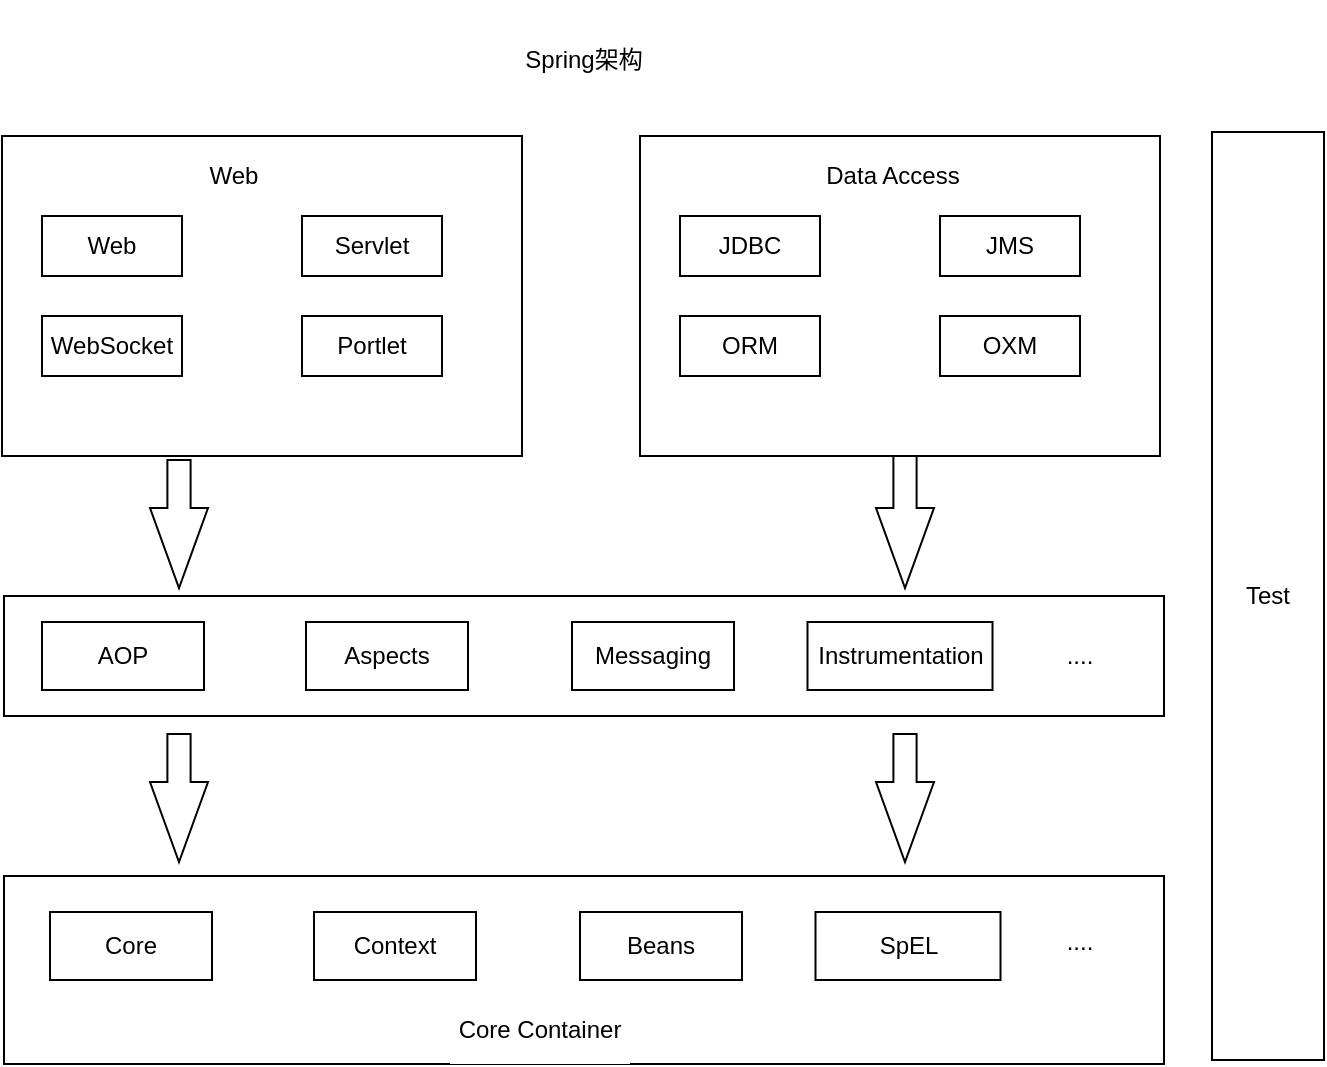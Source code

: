 <mxfile version="18.0.6" type="device"><diagram id="E-9zz188UqiwYukNeYes" name="第 1 页"><mxGraphModel dx="1102" dy="857" grid="1" gridSize="10" guides="1" tooltips="1" connect="1" arrows="1" fold="1" page="1" pageScale="1" pageWidth="827" pageHeight="1169" background="none" math="0" shadow="0"><root><mxCell id="0"/><mxCell id="1" parent="0"/><mxCell id="clacgec5ib4CYYBUhnhU-1" value="" style="rounded=0;whiteSpace=wrap;html=1;" vertex="1" parent="1"><mxGeometry x="70" y="130" width="260" height="160" as="geometry"/></mxCell><mxCell id="clacgec5ib4CYYBUhnhU-2" value="Spring架构" style="rounded=0;whiteSpace=wrap;html=1;strokeColor=none;fillColor=none;" vertex="1" parent="1"><mxGeometry x="301" y="62" width="120" height="60" as="geometry"/></mxCell><mxCell id="clacgec5ib4CYYBUhnhU-4" value="Web" style="rounded=0;whiteSpace=wrap;html=1;" vertex="1" parent="1"><mxGeometry x="90" y="170" width="70" height="30" as="geometry"/></mxCell><mxCell id="clacgec5ib4CYYBUhnhU-5" value="Servlet" style="rounded=0;whiteSpace=wrap;html=1;" vertex="1" parent="1"><mxGeometry x="220" y="170" width="70" height="30" as="geometry"/></mxCell><mxCell id="clacgec5ib4CYYBUhnhU-6" value="WebSocket" style="rounded=0;whiteSpace=wrap;html=1;" vertex="1" parent="1"><mxGeometry x="90" y="220" width="70" height="30" as="geometry"/></mxCell><mxCell id="clacgec5ib4CYYBUhnhU-7" value="Portlet" style="rounded=0;whiteSpace=wrap;html=1;" vertex="1" parent="1"><mxGeometry x="220" y="220" width="70" height="30" as="geometry"/></mxCell><mxCell id="clacgec5ib4CYYBUhnhU-9" value="" style="rounded=0;whiteSpace=wrap;html=1;" vertex="1" parent="1"><mxGeometry x="71" y="360" width="580" height="60" as="geometry"/></mxCell><mxCell id="clacgec5ib4CYYBUhnhU-10" value="Web" style="rounded=0;whiteSpace=wrap;html=1;labelBackgroundColor=none;strokeColor=none;" vertex="1" parent="1"><mxGeometry x="156" y="140" width="60" height="20" as="geometry"/></mxCell><mxCell id="clacgec5ib4CYYBUhnhU-11" value="" style="rounded=0;whiteSpace=wrap;html=1;" vertex="1" parent="1"><mxGeometry x="389" y="130" width="260" height="160" as="geometry"/></mxCell><mxCell id="clacgec5ib4CYYBUhnhU-12" value="JDBC" style="rounded=0;whiteSpace=wrap;html=1;" vertex="1" parent="1"><mxGeometry x="409" y="170" width="70" height="30" as="geometry"/></mxCell><mxCell id="clacgec5ib4CYYBUhnhU-13" value="JMS" style="rounded=0;whiteSpace=wrap;html=1;" vertex="1" parent="1"><mxGeometry x="539" y="170" width="70" height="30" as="geometry"/></mxCell><mxCell id="clacgec5ib4CYYBUhnhU-14" value="ORM" style="rounded=0;whiteSpace=wrap;html=1;" vertex="1" parent="1"><mxGeometry x="409" y="220" width="70" height="30" as="geometry"/></mxCell><mxCell id="clacgec5ib4CYYBUhnhU-15" value="OXM" style="rounded=0;whiteSpace=wrap;html=1;" vertex="1" parent="1"><mxGeometry x="539" y="220" width="70" height="30" as="geometry"/></mxCell><mxCell id="clacgec5ib4CYYBUhnhU-16" value="Data Access" style="rounded=0;whiteSpace=wrap;html=1;labelBackgroundColor=none;strokeColor=none;" vertex="1" parent="1"><mxGeometry x="475" y="140" width="81" height="20" as="geometry"/></mxCell><mxCell id="clacgec5ib4CYYBUhnhU-17" value="AOP" style="rounded=0;whiteSpace=wrap;html=1;labelBackgroundColor=none;" vertex="1" parent="1"><mxGeometry x="90" y="373" width="81" height="34" as="geometry"/></mxCell><mxCell id="clacgec5ib4CYYBUhnhU-18" value="Aspects" style="rounded=0;whiteSpace=wrap;html=1;labelBackgroundColor=none;" vertex="1" parent="1"><mxGeometry x="222" y="373" width="81" height="34" as="geometry"/></mxCell><mxCell id="clacgec5ib4CYYBUhnhU-19" value="Messaging" style="rounded=0;whiteSpace=wrap;html=1;labelBackgroundColor=none;" vertex="1" parent="1"><mxGeometry x="355" y="373" width="81" height="34" as="geometry"/></mxCell><mxCell id="clacgec5ib4CYYBUhnhU-20" value="Instrumentation" style="rounded=0;whiteSpace=wrap;html=1;labelBackgroundColor=none;" vertex="1" parent="1"><mxGeometry x="472.75" y="373" width="92.5" height="34" as="geometry"/></mxCell><mxCell id="clacgec5ib4CYYBUhnhU-21" value="...." style="rounded=0;whiteSpace=wrap;html=1;labelBackgroundColor=none;strokeColor=none;" vertex="1" parent="1"><mxGeometry x="573" y="373" width="72" height="34" as="geometry"/></mxCell><mxCell id="clacgec5ib4CYYBUhnhU-22" value="" style="rounded=0;whiteSpace=wrap;html=1;" vertex="1" parent="1"><mxGeometry x="71" y="500" width="580" height="94" as="geometry"/></mxCell><mxCell id="clacgec5ib4CYYBUhnhU-23" value="Core" style="rounded=0;whiteSpace=wrap;html=1;labelBackgroundColor=none;" vertex="1" parent="1"><mxGeometry x="94" y="518" width="81" height="34" as="geometry"/></mxCell><mxCell id="clacgec5ib4CYYBUhnhU-24" value="Context" style="rounded=0;whiteSpace=wrap;html=1;labelBackgroundColor=none;" vertex="1" parent="1"><mxGeometry x="226" y="518" width="81" height="34" as="geometry"/></mxCell><mxCell id="clacgec5ib4CYYBUhnhU-25" value="Beans" style="rounded=0;whiteSpace=wrap;html=1;labelBackgroundColor=none;" vertex="1" parent="1"><mxGeometry x="359" y="518" width="81" height="34" as="geometry"/></mxCell><mxCell id="clacgec5ib4CYYBUhnhU-26" value="SpEL" style="rounded=0;whiteSpace=wrap;html=1;labelBackgroundColor=none;" vertex="1" parent="1"><mxGeometry x="476.75" y="518" width="92.5" height="34" as="geometry"/></mxCell><mxCell id="clacgec5ib4CYYBUhnhU-27" value="...." style="rounded=0;whiteSpace=wrap;html=1;labelBackgroundColor=none;strokeColor=none;" vertex="1" parent="1"><mxGeometry x="573" y="516" width="72" height="34" as="geometry"/></mxCell><mxCell id="clacgec5ib4CYYBUhnhU-28" value="Test" style="rounded=0;whiteSpace=wrap;html=1;labelBackgroundColor=none;" vertex="1" parent="1"><mxGeometry x="675" y="128" width="56" height="464" as="geometry"/></mxCell><mxCell id="clacgec5ib4CYYBUhnhU-31" value="" style="html=1;shadow=0;dashed=0;align=center;verticalAlign=middle;shape=mxgraph.arrows2.arrow;dy=0.6;dx=40;direction=south;notch=0;labelBackgroundColor=none;" vertex="1" parent="1"><mxGeometry x="144" y="292" width="29" height="64" as="geometry"/></mxCell><mxCell id="clacgec5ib4CYYBUhnhU-32" value="" style="html=1;shadow=0;dashed=0;align=center;verticalAlign=middle;shape=mxgraph.arrows2.arrow;dy=0.6;dx=40;direction=south;notch=0;labelBackgroundColor=none;" vertex="1" parent="1"><mxGeometry x="507" y="290" width="29" height="66" as="geometry"/></mxCell><mxCell id="clacgec5ib4CYYBUhnhU-33" value="" style="html=1;shadow=0;dashed=0;align=center;verticalAlign=middle;shape=mxgraph.arrows2.arrow;dy=0.6;dx=40;direction=south;notch=0;labelBackgroundColor=none;" vertex="1" parent="1"><mxGeometry x="144" y="429" width="29" height="64" as="geometry"/></mxCell><mxCell id="clacgec5ib4CYYBUhnhU-34" value="" style="html=1;shadow=0;dashed=0;align=center;verticalAlign=middle;shape=mxgraph.arrows2.arrow;dy=0.6;dx=40;direction=south;notch=0;labelBackgroundColor=none;" vertex="1" parent="1"><mxGeometry x="507" y="429" width="29" height="64" as="geometry"/></mxCell><mxCell id="clacgec5ib4CYYBUhnhU-35" value="Core Container" style="rounded=0;whiteSpace=wrap;html=1;labelBackgroundColor=none;strokeColor=none;" vertex="1" parent="1"><mxGeometry x="294" y="560" width="90" height="34" as="geometry"/></mxCell></root></mxGraphModel></diagram></mxfile>